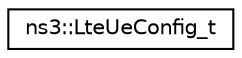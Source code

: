 digraph "Graphical Class Hierarchy"
{
 // LATEX_PDF_SIZE
  edge [fontname="Helvetica",fontsize="10",labelfontname="Helvetica",labelfontsize="10"];
  node [fontname="Helvetica",fontsize="10",shape=record];
  rankdir="LR";
  Node0 [label="ns3::LteUeConfig_t",height=0.2,width=0.4,color="black", fillcolor="white", style="filled",URL="$structns3_1_1_lte_ue_config__t.html",tooltip="Parameters for configuring the UE."];
}
